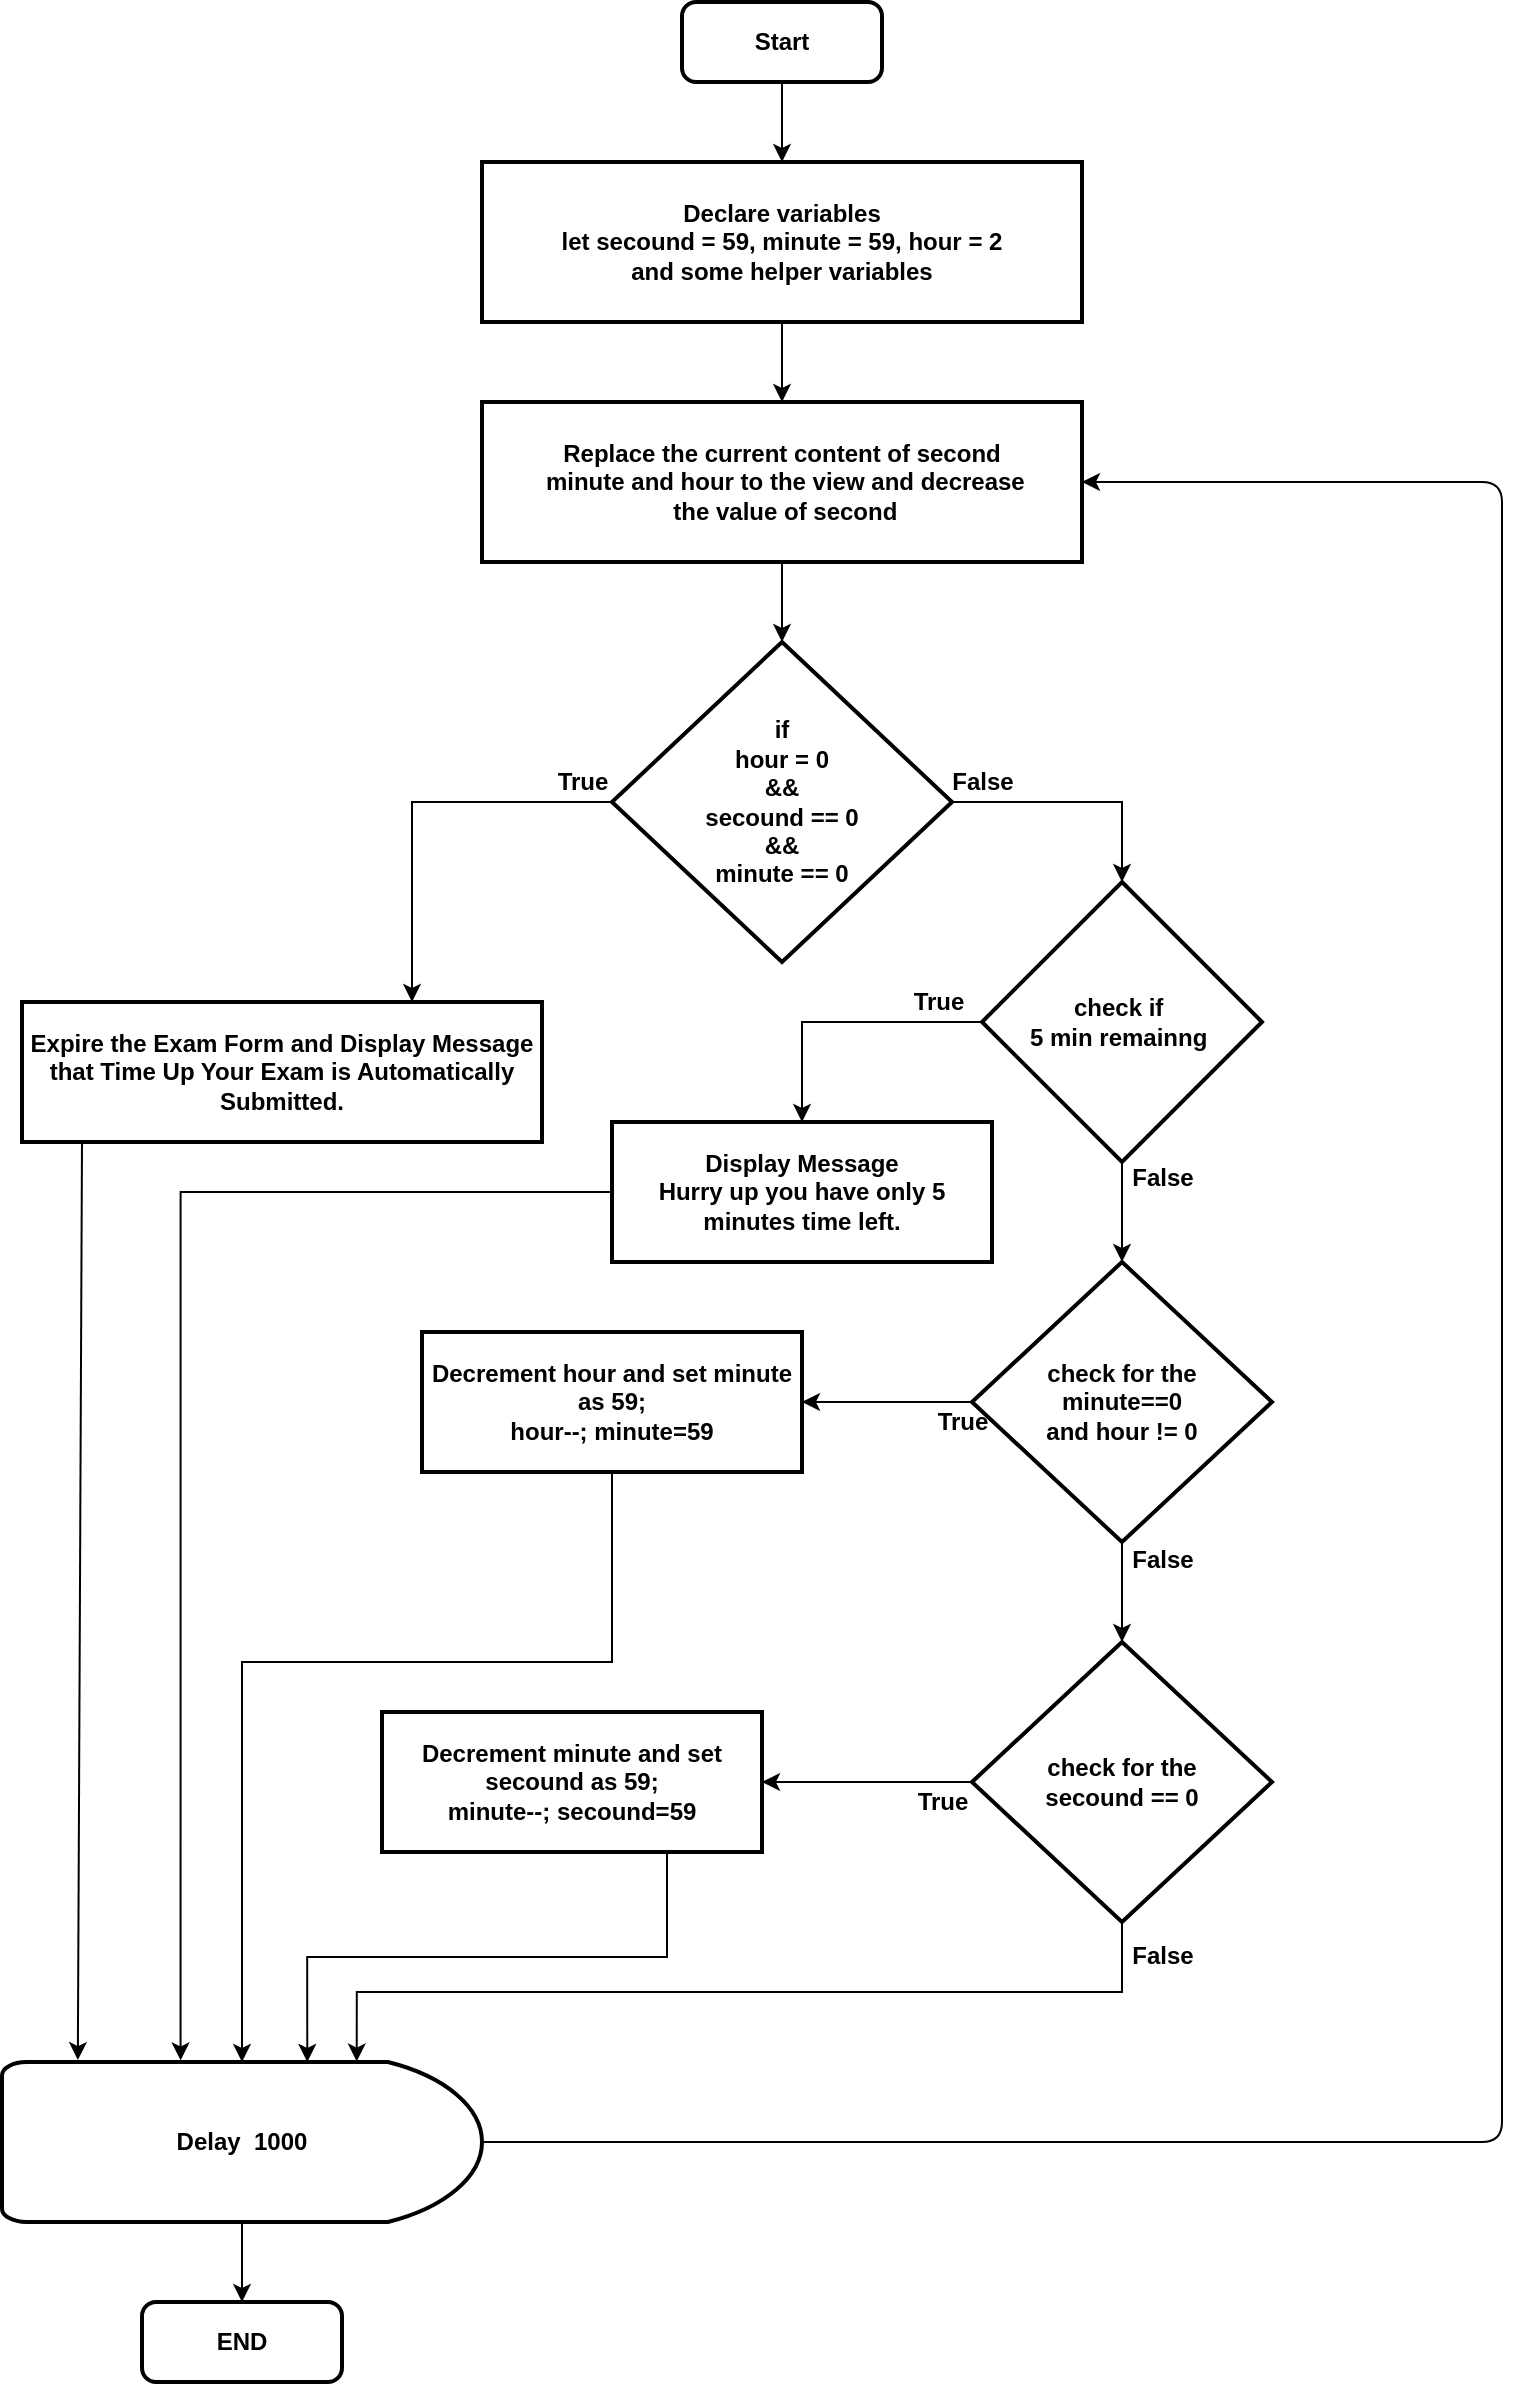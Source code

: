 <mxfile version="14.5.1" type="device"><diagram id="ING6Z2hBKPFn7vCktLT_" name="Page-1"><mxGraphModel dx="1420" dy="810" grid="1" gridSize="10" guides="1" tooltips="1" connect="1" arrows="1" fold="1" page="1" pageScale="1" pageWidth="850" pageHeight="1100" math="0" shadow="0"><root><mxCell id="0"/><mxCell id="1" parent="0"/><mxCell id="o0qW1iJeQ-g5aiAtcMpn-21" value="" style="edgeStyle=orthogonalEdgeStyle;rounded=0;orthogonalLoop=1;jettySize=auto;html=1;fontSize=12;" edge="1" parent="1" source="o0qW1iJeQ-g5aiAtcMpn-1" target="o0qW1iJeQ-g5aiAtcMpn-2"><mxGeometry relative="1" as="geometry"/></mxCell><mxCell id="o0qW1iJeQ-g5aiAtcMpn-1" value="&lt;b&gt;Start&lt;/b&gt;" style="rounded=1;whiteSpace=wrap;html=1;absoluteArcSize=1;arcSize=14;strokeWidth=2;" vertex="1" parent="1"><mxGeometry x="390" y="540" width="100" height="40" as="geometry"/></mxCell><mxCell id="o0qW1iJeQ-g5aiAtcMpn-22" value="" style="edgeStyle=orthogonalEdgeStyle;rounded=0;orthogonalLoop=1;jettySize=auto;html=1;fontSize=12;" edge="1" parent="1" source="o0qW1iJeQ-g5aiAtcMpn-2" target="o0qW1iJeQ-g5aiAtcMpn-3"><mxGeometry relative="1" as="geometry"/></mxCell><mxCell id="o0qW1iJeQ-g5aiAtcMpn-2" value="&lt;b&gt;Declare variables &lt;br&gt;let secound = 59, minute = 59, hour = 2&lt;br&gt;and some helper variables&lt;br&gt;&lt;/b&gt;" style="rounded=0;whiteSpace=wrap;html=1;strokeWidth=2;" vertex="1" parent="1"><mxGeometry x="290" y="620" width="300" height="80" as="geometry"/></mxCell><mxCell id="o0qW1iJeQ-g5aiAtcMpn-23" value="" style="edgeStyle=orthogonalEdgeStyle;rounded=0;orthogonalLoop=1;jettySize=auto;html=1;fontSize=12;" edge="1" parent="1" source="o0qW1iJeQ-g5aiAtcMpn-3" target="o0qW1iJeQ-g5aiAtcMpn-4"><mxGeometry relative="1" as="geometry"/></mxCell><mxCell id="o0qW1iJeQ-g5aiAtcMpn-3" value="&lt;b&gt;Replace the current content of second&lt;br&gt;&amp;nbsp;minute and hour to the view and decrease&lt;br&gt;&amp;nbsp;the value of second&lt;/b&gt;" style="rounded=0;whiteSpace=wrap;html=1;strokeWidth=2;" vertex="1" parent="1"><mxGeometry x="290" y="740" width="300" height="80" as="geometry"/></mxCell><mxCell id="o0qW1iJeQ-g5aiAtcMpn-6" value="True" style="edgeStyle=orthogonalEdgeStyle;rounded=0;orthogonalLoop=1;jettySize=auto;html=1;exitX=0;exitY=0.5;exitDx=0;exitDy=0;exitPerimeter=0;entryX=0.75;entryY=0;entryDx=0;entryDy=0;fontSize=12;fontStyle=1" edge="1" parent="1" source="o0qW1iJeQ-g5aiAtcMpn-4" target="o0qW1iJeQ-g5aiAtcMpn-5"><mxGeometry x="-0.85" y="-10" relative="1" as="geometry"><mxPoint as="offset"/></mxGeometry></mxCell><mxCell id="o0qW1iJeQ-g5aiAtcMpn-8" value="False" style="edgeStyle=orthogonalEdgeStyle;rounded=0;orthogonalLoop=1;jettySize=auto;html=1;entryX=0.5;entryY=0;entryDx=0;entryDy=0;fontSize=12;fontStyle=1" edge="1" parent="1" source="o0qW1iJeQ-g5aiAtcMpn-4" target="o0qW1iJeQ-g5aiAtcMpn-7"><mxGeometry x="-0.76" y="10" relative="1" as="geometry"><mxPoint as="offset"/></mxGeometry></mxCell><mxCell id="o0qW1iJeQ-g5aiAtcMpn-4" value="&lt;b&gt;if&lt;br&gt;hour = 0 &lt;br&gt;&amp;amp;&amp;amp; &lt;br&gt;secound == 0&lt;br&gt;&amp;amp;&amp;amp;&lt;br&gt;minute == 0&lt;/b&gt;" style="strokeWidth=2;html=1;shape=mxgraph.flowchart.decision;whiteSpace=wrap;" vertex="1" parent="1"><mxGeometry x="355" y="860" width="170" height="160" as="geometry"/></mxCell><mxCell id="o0qW1iJeQ-g5aiAtcMpn-5" value="&lt;b&gt;Expire the Exam Form and Display Message that&amp;nbsp;Time Up Your Exam is Automatically Submitted.&lt;/b&gt;" style="rounded=0;whiteSpace=wrap;html=1;strokeWidth=2;" vertex="1" parent="1"><mxGeometry x="60" y="1040" width="260" height="70" as="geometry"/></mxCell><mxCell id="o0qW1iJeQ-g5aiAtcMpn-11" value="&lt;b&gt;True&lt;/b&gt;" style="edgeStyle=orthogonalEdgeStyle;rounded=0;orthogonalLoop=1;jettySize=auto;html=1;exitX=0;exitY=0.5;exitDx=0;exitDy=0;fontSize=12;" edge="1" parent="1" source="o0qW1iJeQ-g5aiAtcMpn-7" target="o0qW1iJeQ-g5aiAtcMpn-9"><mxGeometry x="-0.68" y="-10" relative="1" as="geometry"><mxPoint as="offset"/></mxGeometry></mxCell><mxCell id="o0qW1iJeQ-g5aiAtcMpn-13" value="False" style="edgeStyle=orthogonalEdgeStyle;rounded=0;orthogonalLoop=1;jettySize=auto;html=1;exitX=0.5;exitY=1;exitDx=0;exitDy=0;entryX=0.5;entryY=0;entryDx=0;entryDy=0;fontSize=12;fontStyle=1" edge="1" parent="1" source="o0qW1iJeQ-g5aiAtcMpn-7" target="o0qW1iJeQ-g5aiAtcMpn-12"><mxGeometry x="-0.714" y="20" relative="1" as="geometry"><mxPoint y="1" as="offset"/></mxGeometry></mxCell><mxCell id="o0qW1iJeQ-g5aiAtcMpn-7" value="&lt;b&gt;check if&amp;nbsp;&lt;br&gt;5 min remainng&amp;nbsp;&lt;br&gt;&lt;/b&gt;" style="rhombus;whiteSpace=wrap;html=1;strokeWidth=2;fontSize=12;" vertex="1" parent="1"><mxGeometry x="540" y="980" width="140" height="140" as="geometry"/></mxCell><mxCell id="o0qW1iJeQ-g5aiAtcMpn-9" value="&lt;b&gt;Display Message&lt;br&gt;Hurry up you have only 5 minutes time left.&lt;/b&gt;" style="rounded=0;whiteSpace=wrap;html=1;strokeWidth=2;fontSize=12;" vertex="1" parent="1"><mxGeometry x="355" y="1100" width="190" height="70" as="geometry"/></mxCell><mxCell id="o0qW1iJeQ-g5aiAtcMpn-16" value="&lt;b&gt;True&lt;/b&gt;" style="edgeStyle=orthogonalEdgeStyle;rounded=0;orthogonalLoop=1;jettySize=auto;html=1;fontSize=12;" edge="1" parent="1" source="o0qW1iJeQ-g5aiAtcMpn-12" target="o0qW1iJeQ-g5aiAtcMpn-15"><mxGeometry x="-0.882" y="10" relative="1" as="geometry"><mxPoint as="offset"/></mxGeometry></mxCell><mxCell id="o0qW1iJeQ-g5aiAtcMpn-18" value="&lt;b&gt;False&lt;/b&gt;" style="edgeStyle=orthogonalEdgeStyle;rounded=0;orthogonalLoop=1;jettySize=auto;html=1;exitX=0.5;exitY=1;exitDx=0;exitDy=0;fontSize=12;" edge="1" parent="1" source="o0qW1iJeQ-g5aiAtcMpn-12" target="o0qW1iJeQ-g5aiAtcMpn-17"><mxGeometry x="-0.6" y="20" relative="1" as="geometry"><mxPoint y="-1" as="offset"/></mxGeometry></mxCell><mxCell id="o0qW1iJeQ-g5aiAtcMpn-12" value="&lt;b&gt;check for the &lt;br&gt;minute==0 &lt;br&gt;and hour != 0&lt;br&gt;&lt;/b&gt;" style="rhombus;whiteSpace=wrap;html=1;strokeWidth=2;fontSize=12;" vertex="1" parent="1"><mxGeometry x="535" y="1170" width="150" height="140" as="geometry"/></mxCell><mxCell id="o0qW1iJeQ-g5aiAtcMpn-28" style="edgeStyle=orthogonalEdgeStyle;rounded=0;orthogonalLoop=1;jettySize=auto;html=1;entryX=0.372;entryY=-0.01;entryDx=0;entryDy=0;entryPerimeter=0;fontSize=12;" edge="1" parent="1" source="o0qW1iJeQ-g5aiAtcMpn-14" target="o0qW1iJeQ-g5aiAtcMpn-24"><mxGeometry relative="1" as="geometry"/></mxCell><mxCell id="o0qW1iJeQ-g5aiAtcMpn-14" value="&lt;b&gt;Display Message&lt;br&gt;Hurry up you have only 5 minutes time left.&lt;/b&gt;" style="rounded=0;whiteSpace=wrap;html=1;strokeWidth=2;fontSize=12;" vertex="1" parent="1"><mxGeometry x="355" y="1100" width="190" height="70" as="geometry"/></mxCell><mxCell id="o0qW1iJeQ-g5aiAtcMpn-27" style="edgeStyle=orthogonalEdgeStyle;rounded=0;orthogonalLoop=1;jettySize=auto;html=1;exitX=0.5;exitY=1;exitDx=0;exitDy=0;fontSize=12;" edge="1" parent="1" source="o0qW1iJeQ-g5aiAtcMpn-15" target="o0qW1iJeQ-g5aiAtcMpn-24"><mxGeometry relative="1" as="geometry"><Array as="points"><mxPoint x="355" y="1370"/><mxPoint x="170" y="1370"/></Array></mxGeometry></mxCell><mxCell id="o0qW1iJeQ-g5aiAtcMpn-15" value="&lt;b&gt;Decrement hour and set minute as 59;&lt;br&gt;hour--; minute=59&lt;br&gt;&lt;/b&gt;" style="rounded=0;whiteSpace=wrap;html=1;strokeWidth=2;fontSize=12;" vertex="1" parent="1"><mxGeometry x="260" y="1205" width="190" height="70" as="geometry"/></mxCell><mxCell id="o0qW1iJeQ-g5aiAtcMpn-20" value="True" style="edgeStyle=orthogonalEdgeStyle;rounded=0;orthogonalLoop=1;jettySize=auto;html=1;exitX=0;exitY=0.5;exitDx=0;exitDy=0;entryX=1;entryY=0.5;entryDx=0;entryDy=0;fontSize=12;fontStyle=1" edge="1" parent="1" source="o0qW1iJeQ-g5aiAtcMpn-17" target="o0qW1iJeQ-g5aiAtcMpn-19"><mxGeometry x="-0.714" y="10" relative="1" as="geometry"><mxPoint as="offset"/></mxGeometry></mxCell><mxCell id="o0qW1iJeQ-g5aiAtcMpn-25" value="&lt;b&gt;False&lt;/b&gt;" style="edgeStyle=orthogonalEdgeStyle;rounded=0;orthogonalLoop=1;jettySize=auto;html=1;exitX=0.5;exitY=1;exitDx=0;exitDy=0;entryX=0.739;entryY=-0.003;entryDx=0;entryDy=0;entryPerimeter=0;fontSize=12;" edge="1" parent="1" source="o0qW1iJeQ-g5aiAtcMpn-17" target="o0qW1iJeQ-g5aiAtcMpn-24"><mxGeometry x="-0.929" y="20" relative="1" as="geometry"><mxPoint y="1" as="offset"/></mxGeometry></mxCell><mxCell id="o0qW1iJeQ-g5aiAtcMpn-17" value="&lt;b&gt;check for the &lt;br&gt;secound == 0&lt;br&gt;&lt;/b&gt;" style="rhombus;whiteSpace=wrap;html=1;strokeWidth=2;fontSize=12;" vertex="1" parent="1"><mxGeometry x="535" y="1360" width="150" height="140" as="geometry"/></mxCell><mxCell id="o0qW1iJeQ-g5aiAtcMpn-26" style="edgeStyle=orthogonalEdgeStyle;rounded=0;orthogonalLoop=1;jettySize=auto;html=1;exitX=0.75;exitY=1;exitDx=0;exitDy=0;fontSize=12;entryX=0.636;entryY=0;entryDx=0;entryDy=0;entryPerimeter=0;" edge="1" parent="1" source="o0qW1iJeQ-g5aiAtcMpn-19" target="o0qW1iJeQ-g5aiAtcMpn-24"><mxGeometry relative="1" as="geometry"><mxPoint x="382.706" y="1570" as="targetPoint"/></mxGeometry></mxCell><mxCell id="o0qW1iJeQ-g5aiAtcMpn-19" value="&lt;b&gt;Decrement minute and set secound as 59;&lt;br&gt;minute--; secound=59&lt;br&gt;&lt;/b&gt;" style="rounded=0;whiteSpace=wrap;html=1;strokeWidth=2;fontSize=12;" vertex="1" parent="1"><mxGeometry x="240" y="1395" width="190" height="70" as="geometry"/></mxCell><mxCell id="o0qW1iJeQ-g5aiAtcMpn-36" value="" style="edgeStyle=orthogonalEdgeStyle;rounded=0;orthogonalLoop=1;jettySize=auto;html=1;fontSize=12;" edge="1" parent="1" source="o0qW1iJeQ-g5aiAtcMpn-24" target="o0qW1iJeQ-g5aiAtcMpn-34"><mxGeometry relative="1" as="geometry"/></mxCell><mxCell id="o0qW1iJeQ-g5aiAtcMpn-24" value="&lt;b&gt;Delay&amp;nbsp; 1000&lt;/b&gt;" style="strokeWidth=2;html=1;shape=mxgraph.flowchart.delay;whiteSpace=wrap;fontSize=12;" vertex="1" parent="1"><mxGeometry x="50" y="1570" width="240" height="80" as="geometry"/></mxCell><mxCell id="o0qW1iJeQ-g5aiAtcMpn-31" value="" style="endArrow=classic;html=1;fontSize=12;entryX=0.158;entryY=-0.012;entryDx=0;entryDy=0;entryPerimeter=0;" edge="1" parent="1" target="o0qW1iJeQ-g5aiAtcMpn-24"><mxGeometry width="50" height="50" relative="1" as="geometry"><mxPoint x="90" y="1110" as="sourcePoint"/><mxPoint x="90" y="1560" as="targetPoint"/></mxGeometry></mxCell><mxCell id="o0qW1iJeQ-g5aiAtcMpn-33" value="" style="endArrow=classic;html=1;fontSize=12;exitX=1;exitY=0.5;exitDx=0;exitDy=0;exitPerimeter=0;entryX=1;entryY=0.5;entryDx=0;entryDy=0;" edge="1" parent="1" source="o0qW1iJeQ-g5aiAtcMpn-24" target="o0qW1iJeQ-g5aiAtcMpn-3"><mxGeometry width="50" height="50" relative="1" as="geometry"><mxPoint x="360" y="1620" as="sourcePoint"/><mxPoint x="800" y="790" as="targetPoint"/><Array as="points"><mxPoint x="800" y="1610"/><mxPoint x="800" y="780"/></Array></mxGeometry></mxCell><mxCell id="o0qW1iJeQ-g5aiAtcMpn-34" value="&lt;b&gt;END&lt;/b&gt;" style="rounded=1;whiteSpace=wrap;html=1;absoluteArcSize=1;arcSize=14;strokeWidth=2;" vertex="1" parent="1"><mxGeometry x="120" y="1690" width="100" height="40" as="geometry"/></mxCell></root></mxGraphModel></diagram></mxfile>